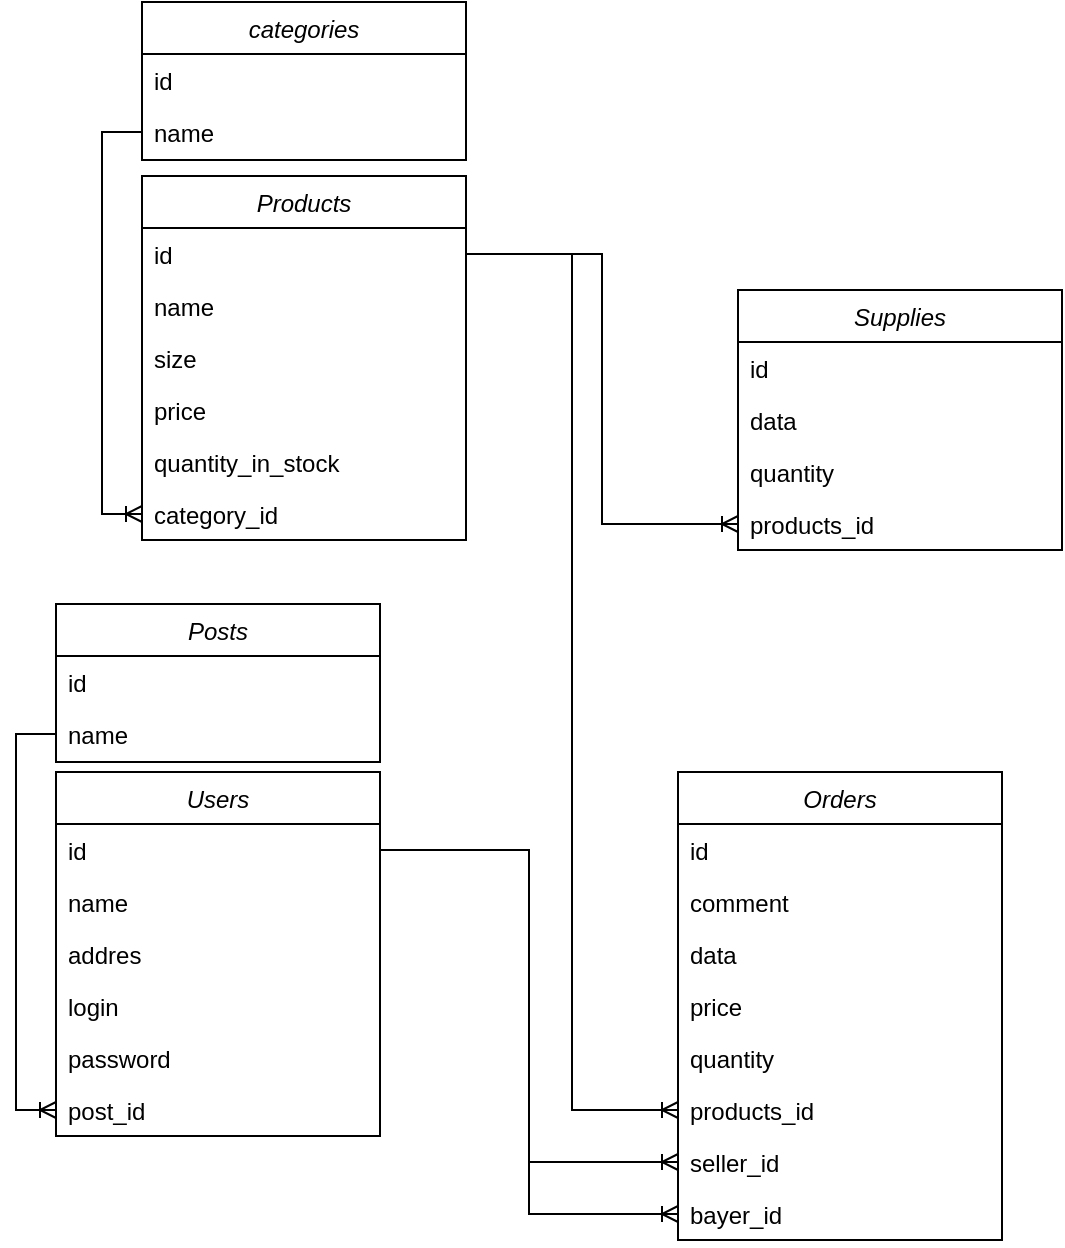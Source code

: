 <mxfile version="24.4.0" type="device">
  <diagram id="C5RBs43oDa-KdzZeNtuy" name="Page-1">
    <mxGraphModel dx="1036" dy="667" grid="0" gridSize="10" guides="1" tooltips="1" connect="1" arrows="1" fold="1" page="1" pageScale="1" pageWidth="1100" pageHeight="850" math="0" shadow="0">
      <root>
        <mxCell id="WIyWlLk6GJQsqaUBKTNV-0" />
        <mxCell id="WIyWlLk6GJQsqaUBKTNV-1" parent="WIyWlLk6GJQsqaUBKTNV-0" />
        <mxCell id="zkfFHV4jXpPFQw0GAbJ--0" value="Users" style="swimlane;fontStyle=2;align=center;verticalAlign=top;childLayout=stackLayout;horizontal=1;startSize=26;horizontalStack=0;resizeParent=1;resizeLast=0;collapsible=1;marginBottom=0;rounded=0;shadow=0;strokeWidth=1;" parent="WIyWlLk6GJQsqaUBKTNV-1" vertex="1">
          <mxGeometry x="77" y="458" width="162" height="182" as="geometry">
            <mxRectangle x="230" y="140" width="160" height="26" as="alternateBounds" />
          </mxGeometry>
        </mxCell>
        <mxCell id="zkfFHV4jXpPFQw0GAbJ--2" value="id" style="text;align=left;verticalAlign=top;spacingLeft=4;spacingRight=4;overflow=hidden;rotatable=0;points=[[0,0.5],[1,0.5]];portConstraint=eastwest;rounded=0;shadow=0;html=0;" parent="zkfFHV4jXpPFQw0GAbJ--0" vertex="1">
          <mxGeometry y="26" width="162" height="26" as="geometry" />
        </mxCell>
        <mxCell id="zkfFHV4jXpPFQw0GAbJ--1" value="name" style="text;align=left;verticalAlign=top;spacingLeft=4;spacingRight=4;overflow=hidden;rotatable=0;points=[[0,0.5],[1,0.5]];portConstraint=eastwest;" parent="zkfFHV4jXpPFQw0GAbJ--0" vertex="1">
          <mxGeometry y="52" width="162" height="26" as="geometry" />
        </mxCell>
        <mxCell id="zkfFHV4jXpPFQw0GAbJ--3" value="addres" style="text;align=left;verticalAlign=top;spacingLeft=4;spacingRight=4;overflow=hidden;rotatable=0;points=[[0,0.5],[1,0.5]];portConstraint=eastwest;rounded=0;shadow=0;html=0;" parent="zkfFHV4jXpPFQw0GAbJ--0" vertex="1">
          <mxGeometry y="78" width="162" height="26" as="geometry" />
        </mxCell>
        <mxCell id="zkfFHV4jXpPFQw0GAbJ--5" value="login" style="text;align=left;verticalAlign=top;spacingLeft=4;spacingRight=4;overflow=hidden;rotatable=0;points=[[0,0.5],[1,0.5]];portConstraint=eastwest;" parent="zkfFHV4jXpPFQw0GAbJ--0" vertex="1">
          <mxGeometry y="104" width="162" height="26" as="geometry" />
        </mxCell>
        <mxCell id="jPZ4ChD8aeTsmJw0_MSO-0" value="password" style="text;align=left;verticalAlign=top;spacingLeft=4;spacingRight=4;overflow=hidden;rotatable=0;points=[[0,0.5],[1,0.5]];portConstraint=eastwest;" parent="zkfFHV4jXpPFQw0GAbJ--0" vertex="1">
          <mxGeometry y="130" width="162" height="26" as="geometry" />
        </mxCell>
        <mxCell id="jPZ4ChD8aeTsmJw0_MSO-1" value="post_id" style="text;align=left;verticalAlign=top;spacingLeft=4;spacingRight=4;overflow=hidden;rotatable=0;points=[[0,0.5],[1,0.5]];portConstraint=eastwest;" parent="zkfFHV4jXpPFQw0GAbJ--0" vertex="1">
          <mxGeometry y="156" width="162" height="26" as="geometry" />
        </mxCell>
        <mxCell id="jPZ4ChD8aeTsmJw0_MSO-2" value="Posts" style="swimlane;fontStyle=2;align=center;verticalAlign=top;childLayout=stackLayout;horizontal=1;startSize=26;horizontalStack=0;resizeParent=1;resizeLast=0;collapsible=1;marginBottom=0;rounded=0;shadow=0;strokeWidth=1;" parent="WIyWlLk6GJQsqaUBKTNV-1" vertex="1">
          <mxGeometry x="77" y="374" width="162" height="79" as="geometry">
            <mxRectangle x="230" y="140" width="160" height="26" as="alternateBounds" />
          </mxGeometry>
        </mxCell>
        <mxCell id="jPZ4ChD8aeTsmJw0_MSO-3" value="id" style="text;align=left;verticalAlign=top;spacingLeft=4;spacingRight=4;overflow=hidden;rotatable=0;points=[[0,0.5],[1,0.5]];portConstraint=eastwest;rounded=0;shadow=0;html=0;" parent="jPZ4ChD8aeTsmJw0_MSO-2" vertex="1">
          <mxGeometry y="26" width="162" height="26" as="geometry" />
        </mxCell>
        <mxCell id="jPZ4ChD8aeTsmJw0_MSO-4" value="name" style="text;align=left;verticalAlign=top;spacingLeft=4;spacingRight=4;overflow=hidden;rotatable=0;points=[[0,0.5],[1,0.5]];portConstraint=eastwest;" parent="jPZ4ChD8aeTsmJw0_MSO-2" vertex="1">
          <mxGeometry y="52" width="162" height="26" as="geometry" />
        </mxCell>
        <mxCell id="jPZ4ChD8aeTsmJw0_MSO-9" style="edgeStyle=orthogonalEdgeStyle;rounded=0;orthogonalLoop=1;jettySize=auto;html=1;exitX=0;exitY=0.5;exitDx=0;exitDy=0;entryX=0;entryY=0.5;entryDx=0;entryDy=0;endArrow=ERoneToMany;endFill=0;" parent="WIyWlLk6GJQsqaUBKTNV-1" source="jPZ4ChD8aeTsmJw0_MSO-4" target="jPZ4ChD8aeTsmJw0_MSO-1" edge="1">
          <mxGeometry relative="1" as="geometry" />
        </mxCell>
        <mxCell id="jPZ4ChD8aeTsmJw0_MSO-10" value="Products" style="swimlane;fontStyle=2;align=center;verticalAlign=top;childLayout=stackLayout;horizontal=1;startSize=26;horizontalStack=0;resizeParent=1;resizeLast=0;collapsible=1;marginBottom=0;rounded=0;shadow=0;strokeWidth=1;" parent="WIyWlLk6GJQsqaUBKTNV-1" vertex="1">
          <mxGeometry x="120" y="160" width="162" height="182" as="geometry">
            <mxRectangle x="230" y="140" width="160" height="26" as="alternateBounds" />
          </mxGeometry>
        </mxCell>
        <mxCell id="jPZ4ChD8aeTsmJw0_MSO-11" value="id" style="text;align=left;verticalAlign=top;spacingLeft=4;spacingRight=4;overflow=hidden;rotatable=0;points=[[0,0.5],[1,0.5]];portConstraint=eastwest;rounded=0;shadow=0;html=0;" parent="jPZ4ChD8aeTsmJw0_MSO-10" vertex="1">
          <mxGeometry y="26" width="162" height="26" as="geometry" />
        </mxCell>
        <mxCell id="jPZ4ChD8aeTsmJw0_MSO-12" value="name" style="text;align=left;verticalAlign=top;spacingLeft=4;spacingRight=4;overflow=hidden;rotatable=0;points=[[0,0.5],[1,0.5]];portConstraint=eastwest;" parent="jPZ4ChD8aeTsmJw0_MSO-10" vertex="1">
          <mxGeometry y="52" width="162" height="26" as="geometry" />
        </mxCell>
        <mxCell id="jPZ4ChD8aeTsmJw0_MSO-13" value="size" style="text;align=left;verticalAlign=top;spacingLeft=4;spacingRight=4;overflow=hidden;rotatable=0;points=[[0,0.5],[1,0.5]];portConstraint=eastwest;rounded=0;shadow=0;html=0;" parent="jPZ4ChD8aeTsmJw0_MSO-10" vertex="1">
          <mxGeometry y="78" width="162" height="26" as="geometry" />
        </mxCell>
        <mxCell id="jPZ4ChD8aeTsmJw0_MSO-14" value="price" style="text;align=left;verticalAlign=top;spacingLeft=4;spacingRight=4;overflow=hidden;rotatable=0;points=[[0,0.5],[1,0.5]];portConstraint=eastwest;" parent="jPZ4ChD8aeTsmJw0_MSO-10" vertex="1">
          <mxGeometry y="104" width="162" height="26" as="geometry" />
        </mxCell>
        <mxCell id="jPZ4ChD8aeTsmJw0_MSO-27" value="quantity_in_stock" style="text;align=left;verticalAlign=top;spacingLeft=4;spacingRight=4;overflow=hidden;rotatable=0;points=[[0,0.5],[1,0.5]];portConstraint=eastwest;" parent="jPZ4ChD8aeTsmJw0_MSO-10" vertex="1">
          <mxGeometry y="130" width="162" height="26" as="geometry" />
        </mxCell>
        <mxCell id="jPZ4ChD8aeTsmJw0_MSO-15" value="category_id" style="text;align=left;verticalAlign=top;spacingLeft=4;spacingRight=4;overflow=hidden;rotatable=0;points=[[0,0.5],[1,0.5]];portConstraint=eastwest;" parent="jPZ4ChD8aeTsmJw0_MSO-10" vertex="1">
          <mxGeometry y="156" width="162" height="26" as="geometry" />
        </mxCell>
        <mxCell id="jPZ4ChD8aeTsmJw0_MSO-17" value="categories" style="swimlane;fontStyle=2;align=center;verticalAlign=top;childLayout=stackLayout;horizontal=1;startSize=26;horizontalStack=0;resizeParent=1;resizeLast=0;collapsible=1;marginBottom=0;rounded=0;shadow=0;strokeWidth=1;" parent="WIyWlLk6GJQsqaUBKTNV-1" vertex="1">
          <mxGeometry x="120" y="73" width="162" height="79" as="geometry">
            <mxRectangle x="230" y="140" width="160" height="26" as="alternateBounds" />
          </mxGeometry>
        </mxCell>
        <mxCell id="jPZ4ChD8aeTsmJw0_MSO-18" value="id" style="text;align=left;verticalAlign=top;spacingLeft=4;spacingRight=4;overflow=hidden;rotatable=0;points=[[0,0.5],[1,0.5]];portConstraint=eastwest;rounded=0;shadow=0;html=0;" parent="jPZ4ChD8aeTsmJw0_MSO-17" vertex="1">
          <mxGeometry y="26" width="162" height="26" as="geometry" />
        </mxCell>
        <mxCell id="jPZ4ChD8aeTsmJw0_MSO-19" value="name" style="text;align=left;verticalAlign=top;spacingLeft=4;spacingRight=4;overflow=hidden;rotatable=0;points=[[0,0.5],[1,0.5]];portConstraint=eastwest;" parent="jPZ4ChD8aeTsmJw0_MSO-17" vertex="1">
          <mxGeometry y="52" width="162" height="26" as="geometry" />
        </mxCell>
        <mxCell id="jPZ4ChD8aeTsmJw0_MSO-23" style="edgeStyle=orthogonalEdgeStyle;rounded=0;orthogonalLoop=1;jettySize=auto;html=1;exitX=0;exitY=0.5;exitDx=0;exitDy=0;entryX=0;entryY=0.5;entryDx=0;entryDy=0;endArrow=ERoneToMany;endFill=0;" parent="WIyWlLk6GJQsqaUBKTNV-1" source="jPZ4ChD8aeTsmJw0_MSO-19" target="jPZ4ChD8aeTsmJw0_MSO-15" edge="1">
          <mxGeometry relative="1" as="geometry" />
        </mxCell>
        <mxCell id="jPZ4ChD8aeTsmJw0_MSO-28" value="Supplies" style="swimlane;fontStyle=2;align=center;verticalAlign=top;childLayout=stackLayout;horizontal=1;startSize=26;horizontalStack=0;resizeParent=1;resizeLast=0;collapsible=1;marginBottom=0;rounded=0;shadow=0;strokeWidth=1;" parent="WIyWlLk6GJQsqaUBKTNV-1" vertex="1">
          <mxGeometry x="418" y="217" width="162" height="130" as="geometry">
            <mxRectangle x="230" y="140" width="160" height="26" as="alternateBounds" />
          </mxGeometry>
        </mxCell>
        <mxCell id="jPZ4ChD8aeTsmJw0_MSO-29" value="id" style="text;align=left;verticalAlign=top;spacingLeft=4;spacingRight=4;overflow=hidden;rotatable=0;points=[[0,0.5],[1,0.5]];portConstraint=eastwest;rounded=0;shadow=0;html=0;" parent="jPZ4ChD8aeTsmJw0_MSO-28" vertex="1">
          <mxGeometry y="26" width="162" height="26" as="geometry" />
        </mxCell>
        <mxCell id="9i764E9Pg1utmeCNaLJg-2" value="data" style="text;align=left;verticalAlign=top;spacingLeft=4;spacingRight=4;overflow=hidden;rotatable=0;points=[[0,0.5],[1,0.5]];portConstraint=eastwest;rounded=0;shadow=0;html=0;" vertex="1" parent="jPZ4ChD8aeTsmJw0_MSO-28">
          <mxGeometry y="52" width="162" height="26" as="geometry" />
        </mxCell>
        <mxCell id="jPZ4ChD8aeTsmJw0_MSO-32" value="quantity" style="text;align=left;verticalAlign=top;spacingLeft=4;spacingRight=4;overflow=hidden;rotatable=0;points=[[0,0.5],[1,0.5]];portConstraint=eastwest;" parent="jPZ4ChD8aeTsmJw0_MSO-28" vertex="1">
          <mxGeometry y="78" width="162" height="26" as="geometry" />
        </mxCell>
        <mxCell id="jPZ4ChD8aeTsmJw0_MSO-31" value="products_id" style="text;align=left;verticalAlign=top;spacingLeft=4;spacingRight=4;overflow=hidden;rotatable=0;points=[[0,0.5],[1,0.5]];portConstraint=eastwest;" parent="jPZ4ChD8aeTsmJw0_MSO-28" vertex="1">
          <mxGeometry y="104" width="162" height="26" as="geometry" />
        </mxCell>
        <mxCell id="jPZ4ChD8aeTsmJw0_MSO-33" style="edgeStyle=orthogonalEdgeStyle;rounded=0;orthogonalLoop=1;jettySize=auto;html=1;exitX=1;exitY=0.5;exitDx=0;exitDy=0;entryX=0;entryY=0.5;entryDx=0;entryDy=0;endArrow=ERoneToMany;endFill=0;" parent="WIyWlLk6GJQsqaUBKTNV-1" source="jPZ4ChD8aeTsmJw0_MSO-11" target="jPZ4ChD8aeTsmJw0_MSO-31" edge="1">
          <mxGeometry relative="1" as="geometry" />
        </mxCell>
        <mxCell id="jPZ4ChD8aeTsmJw0_MSO-34" value="Orders" style="swimlane;fontStyle=2;align=center;verticalAlign=top;childLayout=stackLayout;horizontal=1;startSize=26;horizontalStack=0;resizeParent=1;resizeLast=0;collapsible=1;marginBottom=0;rounded=0;shadow=0;strokeWidth=1;" parent="WIyWlLk6GJQsqaUBKTNV-1" vertex="1">
          <mxGeometry x="388" y="458" width="162" height="234" as="geometry">
            <mxRectangle x="230" y="140" width="160" height="26" as="alternateBounds" />
          </mxGeometry>
        </mxCell>
        <mxCell id="jPZ4ChD8aeTsmJw0_MSO-35" value="id" style="text;align=left;verticalAlign=top;spacingLeft=4;spacingRight=4;overflow=hidden;rotatable=0;points=[[0,0.5],[1,0.5]];portConstraint=eastwest;rounded=0;shadow=0;html=0;" parent="jPZ4ChD8aeTsmJw0_MSO-34" vertex="1">
          <mxGeometry y="26" width="162" height="26" as="geometry" />
        </mxCell>
        <mxCell id="jPZ4ChD8aeTsmJw0_MSO-36" value="comment" style="text;align=left;verticalAlign=top;spacingLeft=4;spacingRight=4;overflow=hidden;rotatable=0;points=[[0,0.5],[1,0.5]];portConstraint=eastwest;" parent="jPZ4ChD8aeTsmJw0_MSO-34" vertex="1">
          <mxGeometry y="52" width="162" height="26" as="geometry" />
        </mxCell>
        <mxCell id="jPZ4ChD8aeTsmJw0_MSO-37" value="data" style="text;align=left;verticalAlign=top;spacingLeft=4;spacingRight=4;overflow=hidden;rotatable=0;points=[[0,0.5],[1,0.5]];portConstraint=eastwest;rounded=0;shadow=0;html=0;" parent="jPZ4ChD8aeTsmJw0_MSO-34" vertex="1">
          <mxGeometry y="78" width="162" height="26" as="geometry" />
        </mxCell>
        <mxCell id="jPZ4ChD8aeTsmJw0_MSO-39" value="price" style="text;align=left;verticalAlign=top;spacingLeft=4;spacingRight=4;overflow=hidden;rotatable=0;points=[[0,0.5],[1,0.5]];portConstraint=eastwest;" parent="jPZ4ChD8aeTsmJw0_MSO-34" vertex="1">
          <mxGeometry y="104" width="162" height="26" as="geometry" />
        </mxCell>
        <mxCell id="9i764E9Pg1utmeCNaLJg-1" value="quantity" style="text;align=left;verticalAlign=top;spacingLeft=4;spacingRight=4;overflow=hidden;rotatable=0;points=[[0,0.5],[1,0.5]];portConstraint=eastwest;" vertex="1" parent="jPZ4ChD8aeTsmJw0_MSO-34">
          <mxGeometry y="130" width="162" height="26" as="geometry" />
        </mxCell>
        <mxCell id="jPZ4ChD8aeTsmJw0_MSO-38" value="products_id" style="text;align=left;verticalAlign=top;spacingLeft=4;spacingRight=4;overflow=hidden;rotatable=0;points=[[0,0.5],[1,0.5]];portConstraint=eastwest;" parent="jPZ4ChD8aeTsmJw0_MSO-34" vertex="1">
          <mxGeometry y="156" width="162" height="26" as="geometry" />
        </mxCell>
        <mxCell id="jPZ4ChD8aeTsmJw0_MSO-41" value="seller_id" style="text;align=left;verticalAlign=top;spacingLeft=4;spacingRight=4;overflow=hidden;rotatable=0;points=[[0,0.5],[1,0.5]];portConstraint=eastwest;" parent="jPZ4ChD8aeTsmJw0_MSO-34" vertex="1">
          <mxGeometry y="182" width="162" height="26" as="geometry" />
        </mxCell>
        <mxCell id="jPZ4ChD8aeTsmJw0_MSO-42" value="bayer_id" style="text;align=left;verticalAlign=top;spacingLeft=4;spacingRight=4;overflow=hidden;rotatable=0;points=[[0,0.5],[1,0.5]];portConstraint=eastwest;" parent="jPZ4ChD8aeTsmJw0_MSO-34" vertex="1">
          <mxGeometry y="208" width="162" height="26" as="geometry" />
        </mxCell>
        <mxCell id="jPZ4ChD8aeTsmJw0_MSO-43" style="edgeStyle=orthogonalEdgeStyle;rounded=0;orthogonalLoop=1;jettySize=auto;html=1;exitX=1;exitY=0.5;exitDx=0;exitDy=0;entryX=0;entryY=0.5;entryDx=0;entryDy=0;endArrow=ERoneToMany;endFill=0;" parent="WIyWlLk6GJQsqaUBKTNV-1" source="zkfFHV4jXpPFQw0GAbJ--2" target="jPZ4ChD8aeTsmJw0_MSO-41" edge="1">
          <mxGeometry relative="1" as="geometry" />
        </mxCell>
        <mxCell id="jPZ4ChD8aeTsmJw0_MSO-44" style="edgeStyle=orthogonalEdgeStyle;rounded=0;orthogonalLoop=1;jettySize=auto;html=1;exitX=1;exitY=0.5;exitDx=0;exitDy=0;entryX=0;entryY=0.5;entryDx=0;entryDy=0;endArrow=ERoneToMany;endFill=0;" parent="WIyWlLk6GJQsqaUBKTNV-1" source="zkfFHV4jXpPFQw0GAbJ--2" target="jPZ4ChD8aeTsmJw0_MSO-42" edge="1">
          <mxGeometry relative="1" as="geometry">
            <mxPoint x="249" y="507" as="sourcePoint" />
            <mxPoint x="398" y="637" as="targetPoint" />
          </mxGeometry>
        </mxCell>
        <mxCell id="9i764E9Pg1utmeCNaLJg-0" style="edgeStyle=orthogonalEdgeStyle;rounded=0;orthogonalLoop=1;jettySize=auto;html=1;exitX=1;exitY=0.5;exitDx=0;exitDy=0;entryX=0;entryY=0.5;entryDx=0;entryDy=0;endArrow=ERoneToMany;endFill=0;" edge="1" parent="WIyWlLk6GJQsqaUBKTNV-1" source="jPZ4ChD8aeTsmJw0_MSO-11" target="jPZ4ChD8aeTsmJw0_MSO-38">
          <mxGeometry relative="1" as="geometry" />
        </mxCell>
      </root>
    </mxGraphModel>
  </diagram>
</mxfile>
